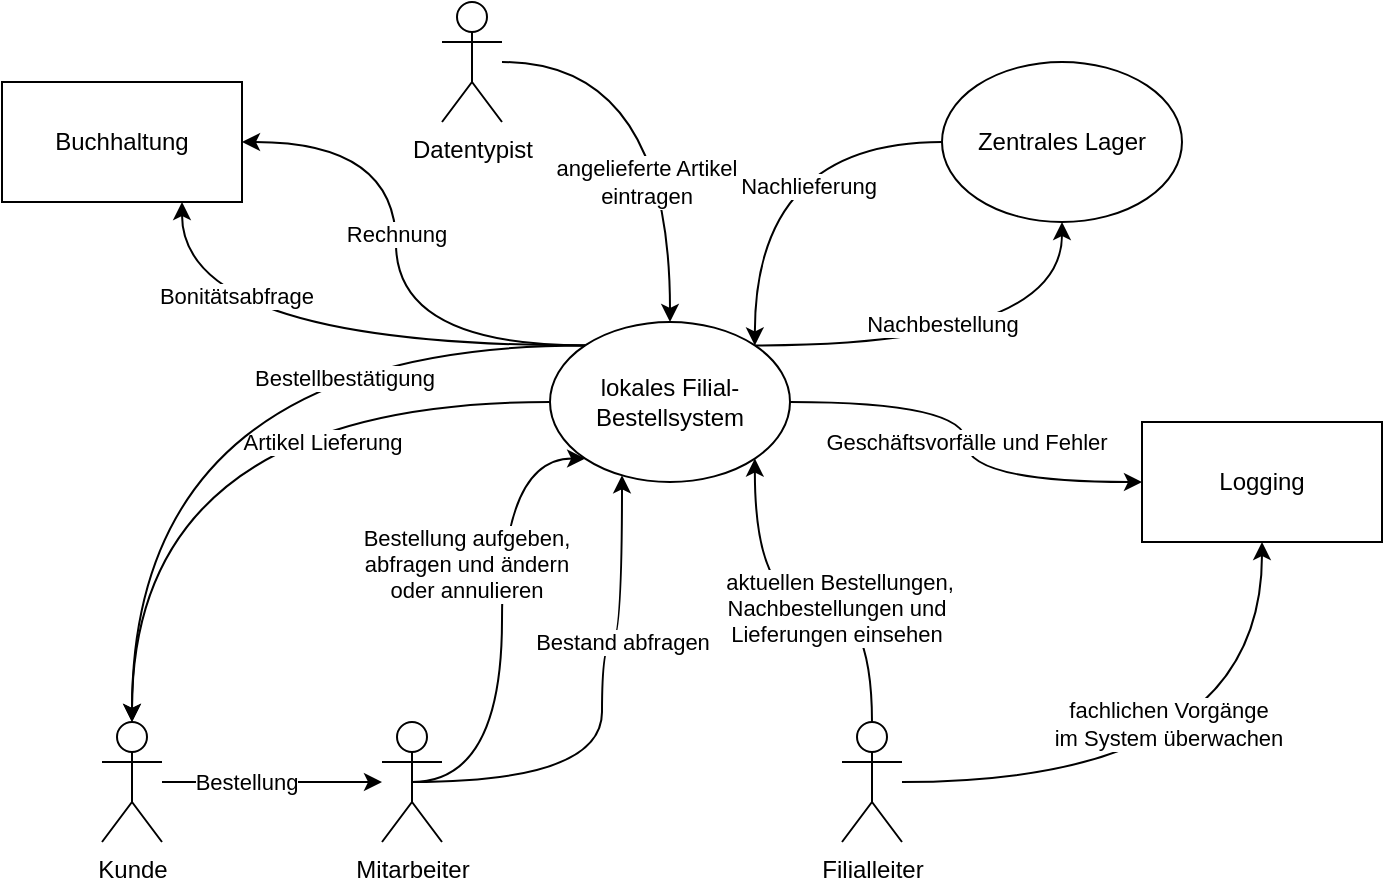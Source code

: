 <mxfile version="22.0.3" type="device">
  <diagram name="Seite-1" id="aazizDQBxM_vWIQerCb4">
    <mxGraphModel dx="954" dy="622" grid="1" gridSize="10" guides="1" tooltips="1" connect="1" arrows="1" fold="1" page="1" pageScale="1" pageWidth="827" pageHeight="1169" math="0" shadow="0">
      <root>
        <mxCell id="0" />
        <mxCell id="1" parent="0" />
        <mxCell id="E4aPQlbbpQYUg11yfjRI-21" style="edgeStyle=orthogonalEdgeStyle;orthogonalLoop=1;jettySize=auto;html=1;exitX=1;exitY=0;exitDx=0;exitDy=0;entryX=0.5;entryY=1;entryDx=0;entryDy=0;curved=1;" edge="1" parent="1" source="E4aPQlbbpQYUg11yfjRI-10" target="E4aPQlbbpQYUg11yfjRI-20">
          <mxGeometry relative="1" as="geometry" />
        </mxCell>
        <mxCell id="E4aPQlbbpQYUg11yfjRI-39" value="Nachbestellung" style="edgeLabel;html=1;align=center;verticalAlign=middle;resizable=0;points=[];" vertex="1" connectable="0" parent="E4aPQlbbpQYUg11yfjRI-21">
          <mxGeometry x="-0.131" y="11" relative="1" as="geometry">
            <mxPoint as="offset" />
          </mxGeometry>
        </mxCell>
        <mxCell id="E4aPQlbbpQYUg11yfjRI-30" style="edgeStyle=orthogonalEdgeStyle;orthogonalLoop=1;jettySize=auto;html=1;curved=1;" edge="1" parent="1" source="E4aPQlbbpQYUg11yfjRI-10" target="E4aPQlbbpQYUg11yfjRI-29">
          <mxGeometry relative="1" as="geometry" />
        </mxCell>
        <mxCell id="E4aPQlbbpQYUg11yfjRI-32" value="Geschäftsvorfälle und Fehler" style="edgeLabel;html=1;align=center;verticalAlign=middle;resizable=0;points=[];" vertex="1" connectable="0" parent="E4aPQlbbpQYUg11yfjRI-30">
          <mxGeometry relative="1" as="geometry">
            <mxPoint as="offset" />
          </mxGeometry>
        </mxCell>
        <mxCell id="E4aPQlbbpQYUg11yfjRI-46" style="edgeStyle=orthogonalEdgeStyle;orthogonalLoop=1;jettySize=auto;html=1;exitX=0;exitY=0;exitDx=0;exitDy=0;entryX=1;entryY=0.5;entryDx=0;entryDy=0;curved=1;" edge="1" parent="1" source="E4aPQlbbpQYUg11yfjRI-10" target="E4aPQlbbpQYUg11yfjRI-45">
          <mxGeometry relative="1" as="geometry" />
        </mxCell>
        <mxCell id="E4aPQlbbpQYUg11yfjRI-47" value="Rechnung" style="edgeLabel;html=1;align=center;verticalAlign=middle;resizable=0;points=[];" vertex="1" connectable="0" parent="E4aPQlbbpQYUg11yfjRI-46">
          <mxGeometry x="0.1" relative="1" as="geometry">
            <mxPoint as="offset" />
          </mxGeometry>
        </mxCell>
        <mxCell id="E4aPQlbbpQYUg11yfjRI-48" style="edgeStyle=orthogonalEdgeStyle;orthogonalLoop=1;jettySize=auto;html=1;exitX=0;exitY=0;exitDx=0;exitDy=0;entryX=0.75;entryY=1;entryDx=0;entryDy=0;curved=1;" edge="1" parent="1" source="E4aPQlbbpQYUg11yfjRI-10" target="E4aPQlbbpQYUg11yfjRI-45">
          <mxGeometry relative="1" as="geometry" />
        </mxCell>
        <mxCell id="E4aPQlbbpQYUg11yfjRI-49" value="Bonitätsabfrage" style="edgeLabel;html=1;align=center;verticalAlign=middle;resizable=0;points=[];" vertex="1" connectable="0" parent="E4aPQlbbpQYUg11yfjRI-48">
          <mxGeometry x="0.278" y="-25" relative="1" as="geometry">
            <mxPoint as="offset" />
          </mxGeometry>
        </mxCell>
        <mxCell id="E4aPQlbbpQYUg11yfjRI-10" value="lokales Filial-&lt;br&gt;Bestellsystem" style="ellipse;whiteSpace=wrap;html=1;" vertex="1" parent="1">
          <mxGeometry x="354" y="200" width="120" height="80" as="geometry" />
        </mxCell>
        <mxCell id="E4aPQlbbpQYUg11yfjRI-35" style="edgeStyle=orthogonalEdgeStyle;rounded=0;orthogonalLoop=1;jettySize=auto;html=1;" edge="1" parent="1" source="E4aPQlbbpQYUg11yfjRI-11" target="E4aPQlbbpQYUg11yfjRI-12">
          <mxGeometry relative="1" as="geometry" />
        </mxCell>
        <mxCell id="E4aPQlbbpQYUg11yfjRI-36" value="Bestellung" style="edgeLabel;html=1;align=center;verticalAlign=middle;resizable=0;points=[];" vertex="1" connectable="0" parent="E4aPQlbbpQYUg11yfjRI-35">
          <mxGeometry x="-0.25" relative="1" as="geometry">
            <mxPoint as="offset" />
          </mxGeometry>
        </mxCell>
        <mxCell id="E4aPQlbbpQYUg11yfjRI-11" value="Kunde" style="shape=umlActor;verticalLabelPosition=bottom;verticalAlign=top;html=1;outlineConnect=0;" vertex="1" parent="1">
          <mxGeometry x="130" y="400" width="30" height="60" as="geometry" />
        </mxCell>
        <mxCell id="E4aPQlbbpQYUg11yfjRI-15" style="edgeStyle=orthogonalEdgeStyle;orthogonalLoop=1;jettySize=auto;html=1;curved=1;exitX=0.5;exitY=0.5;exitDx=0;exitDy=0;exitPerimeter=0;" edge="1" parent="1" source="E4aPQlbbpQYUg11yfjRI-12" target="E4aPQlbbpQYUg11yfjRI-10">
          <mxGeometry relative="1" as="geometry">
            <mxPoint x="279" y="450" as="sourcePoint" />
            <mxPoint x="408" y="340" as="targetPoint" />
            <Array as="points">
              <mxPoint x="380" y="430" />
              <mxPoint x="380" y="360" />
              <mxPoint x="390" y="360" />
            </Array>
          </mxGeometry>
        </mxCell>
        <mxCell id="E4aPQlbbpQYUg11yfjRI-17" value="Bestand abfragen" style="edgeLabel;html=1;align=center;verticalAlign=middle;resizable=0;points=[];" vertex="1" connectable="0" parent="E4aPQlbbpQYUg11yfjRI-15">
          <mxGeometry x="-0.227" y="-2" relative="1" as="geometry">
            <mxPoint x="8" y="-65" as="offset" />
          </mxGeometry>
        </mxCell>
        <mxCell id="E4aPQlbbpQYUg11yfjRI-18" style="edgeStyle=orthogonalEdgeStyle;orthogonalLoop=1;jettySize=auto;html=1;entryX=0;entryY=1;entryDx=0;entryDy=0;curved=1;exitX=0.5;exitY=0.5;exitDx=0;exitDy=0;exitPerimeter=0;" edge="1" parent="1" source="E4aPQlbbpQYUg11yfjRI-12" target="E4aPQlbbpQYUg11yfjRI-10">
          <mxGeometry relative="1" as="geometry">
            <Array as="points">
              <mxPoint x="330" y="430" />
              <mxPoint x="330" y="268" />
            </Array>
          </mxGeometry>
        </mxCell>
        <mxCell id="E4aPQlbbpQYUg11yfjRI-19" value="Bestellung aufgeben, &lt;br&gt;abfragen und ändern &lt;br&gt;oder annulieren" style="edgeLabel;html=1;align=center;verticalAlign=middle;resizable=0;points=[];" vertex="1" connectable="0" parent="E4aPQlbbpQYUg11yfjRI-18">
          <mxGeometry x="0.083" y="-6" relative="1" as="geometry">
            <mxPoint x="-24" y="-20" as="offset" />
          </mxGeometry>
        </mxCell>
        <mxCell id="E4aPQlbbpQYUg11yfjRI-12" value="Mitarbeiter" style="shape=umlActor;verticalLabelPosition=bottom;verticalAlign=top;html=1;outlineConnect=0;" vertex="1" parent="1">
          <mxGeometry x="270" y="400" width="30" height="60" as="geometry" />
        </mxCell>
        <mxCell id="E4aPQlbbpQYUg11yfjRI-40" style="edgeStyle=orthogonalEdgeStyle;orthogonalLoop=1;jettySize=auto;html=1;entryX=1;entryY=0;entryDx=0;entryDy=0;curved=1;" edge="1" parent="1" source="E4aPQlbbpQYUg11yfjRI-20" target="E4aPQlbbpQYUg11yfjRI-10">
          <mxGeometry relative="1" as="geometry" />
        </mxCell>
        <mxCell id="E4aPQlbbpQYUg11yfjRI-42" value="Nachlieferung" style="edgeLabel;html=1;align=center;verticalAlign=middle;resizable=0;points=[];" vertex="1" connectable="0" parent="E4aPQlbbpQYUg11yfjRI-40">
          <mxGeometry x="-0.314" y="22" relative="1" as="geometry">
            <mxPoint as="offset" />
          </mxGeometry>
        </mxCell>
        <mxCell id="E4aPQlbbpQYUg11yfjRI-20" value="Zentrales Lager" style="ellipse;whiteSpace=wrap;html=1;" vertex="1" parent="1">
          <mxGeometry x="550" y="70" width="120" height="80" as="geometry" />
        </mxCell>
        <mxCell id="E4aPQlbbpQYUg11yfjRI-23" style="edgeStyle=orthogonalEdgeStyle;orthogonalLoop=1;jettySize=auto;html=1;entryX=1;entryY=1;entryDx=0;entryDy=0;curved=1;exitX=0.5;exitY=0;exitDx=0;exitDy=0;exitPerimeter=0;" edge="1" parent="1" source="E4aPQlbbpQYUg11yfjRI-22" target="E4aPQlbbpQYUg11yfjRI-10">
          <mxGeometry relative="1" as="geometry" />
        </mxCell>
        <mxCell id="E4aPQlbbpQYUg11yfjRI-24" value="&amp;nbsp;aktuellen Bestellungen, &lt;br&gt;Nachbestellungen und &lt;br&gt;Lieferungen einsehen" style="edgeLabel;html=1;align=center;verticalAlign=middle;resizable=0;points=[];" vertex="1" connectable="0" parent="E4aPQlbbpQYUg11yfjRI-23">
          <mxGeometry x="-0.179" y="3" relative="1" as="geometry">
            <mxPoint as="offset" />
          </mxGeometry>
        </mxCell>
        <mxCell id="E4aPQlbbpQYUg11yfjRI-33" style="edgeStyle=orthogonalEdgeStyle;orthogonalLoop=1;jettySize=auto;html=1;entryX=0.5;entryY=1;entryDx=0;entryDy=0;curved=1;" edge="1" parent="1" source="E4aPQlbbpQYUg11yfjRI-22" target="E4aPQlbbpQYUg11yfjRI-29">
          <mxGeometry relative="1" as="geometry" />
        </mxCell>
        <mxCell id="E4aPQlbbpQYUg11yfjRI-34" value="fachlichen Vorgänge &lt;br&gt;im System überwachen" style="edgeLabel;html=1;align=center;verticalAlign=middle;resizable=0;points=[];" vertex="1" connectable="0" parent="E4aPQlbbpQYUg11yfjRI-33">
          <mxGeometry x="-0.113" y="29" relative="1" as="geometry">
            <mxPoint as="offset" />
          </mxGeometry>
        </mxCell>
        <mxCell id="E4aPQlbbpQYUg11yfjRI-22" value="Filialleiter" style="shape=umlActor;verticalLabelPosition=bottom;verticalAlign=top;html=1;outlineConnect=0;" vertex="1" parent="1">
          <mxGeometry x="500" y="400" width="30" height="60" as="geometry" />
        </mxCell>
        <mxCell id="E4aPQlbbpQYUg11yfjRI-26" style="edgeStyle=orthogonalEdgeStyle;orthogonalLoop=1;jettySize=auto;html=1;curved=1;" edge="1" parent="1" source="E4aPQlbbpQYUg11yfjRI-25" target="E4aPQlbbpQYUg11yfjRI-10">
          <mxGeometry relative="1" as="geometry" />
        </mxCell>
        <mxCell id="E4aPQlbbpQYUg11yfjRI-27" value="angelieferte Artikel &lt;br&gt;eintragen" style="edgeLabel;html=1;align=center;verticalAlign=middle;resizable=0;points=[];" vertex="1" connectable="0" parent="E4aPQlbbpQYUg11yfjRI-26">
          <mxGeometry x="0.234" y="-12" relative="1" as="geometry">
            <mxPoint y="12" as="offset" />
          </mxGeometry>
        </mxCell>
        <mxCell id="E4aPQlbbpQYUg11yfjRI-25" value="&lt;meta charset=&quot;utf-8&quot;&gt;Datentypist" style="shape=umlActor;verticalLabelPosition=bottom;verticalAlign=top;html=1;outlineConnect=0;" vertex="1" parent="1">
          <mxGeometry x="300" y="40" width="30" height="60" as="geometry" />
        </mxCell>
        <mxCell id="E4aPQlbbpQYUg11yfjRI-29" value="Logging" style="rounded=0;whiteSpace=wrap;html=1;" vertex="1" parent="1">
          <mxGeometry x="650" y="250" width="120" height="60" as="geometry" />
        </mxCell>
        <mxCell id="E4aPQlbbpQYUg11yfjRI-37" style="edgeStyle=orthogonalEdgeStyle;orthogonalLoop=1;jettySize=auto;html=1;entryX=0.5;entryY=0;entryDx=0;entryDy=0;entryPerimeter=0;curved=1;" edge="1" parent="1" source="E4aPQlbbpQYUg11yfjRI-10" target="E4aPQlbbpQYUg11yfjRI-11">
          <mxGeometry relative="1" as="geometry" />
        </mxCell>
        <mxCell id="E4aPQlbbpQYUg11yfjRI-38" value="Artikel Lieferung" style="edgeLabel;html=1;align=center;verticalAlign=middle;resizable=0;points=[];" vertex="1" connectable="0" parent="E4aPQlbbpQYUg11yfjRI-37">
          <mxGeometry x="-0.22" y="28" relative="1" as="geometry">
            <mxPoint x="30" y="-8" as="offset" />
          </mxGeometry>
        </mxCell>
        <mxCell id="E4aPQlbbpQYUg11yfjRI-43" style="edgeStyle=orthogonalEdgeStyle;orthogonalLoop=1;jettySize=auto;html=1;exitX=0;exitY=0;exitDx=0;exitDy=0;entryX=0.5;entryY=0;entryDx=0;entryDy=0;entryPerimeter=0;curved=1;" edge="1" parent="1" source="E4aPQlbbpQYUg11yfjRI-10" target="E4aPQlbbpQYUg11yfjRI-11">
          <mxGeometry relative="1" as="geometry" />
        </mxCell>
        <mxCell id="E4aPQlbbpQYUg11yfjRI-44" value="Bestellbestätigung" style="edgeLabel;html=1;align=center;verticalAlign=middle;resizable=0;points=[];" vertex="1" connectable="0" parent="E4aPQlbbpQYUg11yfjRI-43">
          <mxGeometry x="-0.419" y="16" relative="1" as="geometry">
            <mxPoint as="offset" />
          </mxGeometry>
        </mxCell>
        <mxCell id="E4aPQlbbpQYUg11yfjRI-45" value="Buchhaltung" style="rounded=0;whiteSpace=wrap;html=1;" vertex="1" parent="1">
          <mxGeometry x="80" y="80" width="120" height="60" as="geometry" />
        </mxCell>
      </root>
    </mxGraphModel>
  </diagram>
</mxfile>
